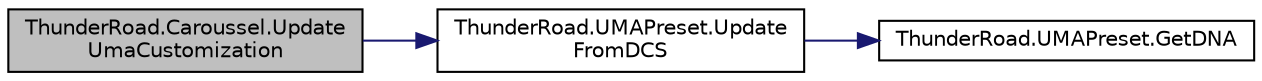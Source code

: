 digraph "ThunderRoad.Caroussel.UpdateUmaCustomization"
{
 // LATEX_PDF_SIZE
  edge [fontname="Helvetica",fontsize="10",labelfontname="Helvetica",labelfontsize="10"];
  node [fontname="Helvetica",fontsize="10",shape=record];
  rankdir="LR";
  Node1 [label="ThunderRoad.Caroussel.Update\lUmaCustomization",height=0.2,width=0.4,color="black", fillcolor="grey75", style="filled", fontcolor="black",tooltip="Updates the uma customization."];
  Node1 -> Node2 [color="midnightblue",fontsize="10",style="solid",fontname="Helvetica"];
  Node2 [label="ThunderRoad.UMAPreset.Update\lFromDCS",height=0.2,width=0.4,color="black", fillcolor="white", style="filled",URL="$class_thunder_road_1_1_u_m_a_preset.html#a0914de289658420eb365cabb45dcd436",tooltip="Updates from DCS."];
  Node2 -> Node3 [color="midnightblue",fontsize="10",style="solid",fontname="Helvetica"];
  Node3 [label="ThunderRoad.UMAPreset.GetDNA",height=0.2,width=0.4,color="black", fillcolor="white", style="filled",URL="$class_thunder_road_1_1_u_m_a_preset.html#ab0aae1cf73e7c372775725b82bf3f6b3",tooltip="Gets the dna."];
}
